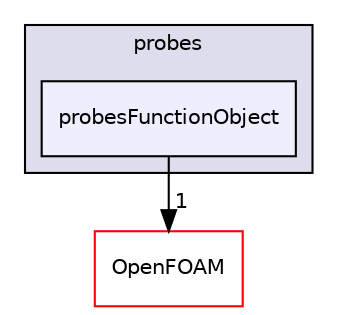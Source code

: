 digraph "src/sampling/probes/probesFunctionObject" {
  bgcolor=transparent;
  compound=true
  node [ fontsize="10", fontname="Helvetica"];
  edge [ labelfontsize="10", labelfontname="Helvetica"];
  subgraph clusterdir_cbe5babacf778e7f66e66e5bcfb862b0 {
    graph [ bgcolor="#ddddee", pencolor="black", label="probes" fontname="Helvetica", fontsize="10", URL="dir_cbe5babacf778e7f66e66e5bcfb862b0.html"]
  dir_f2e24231ade46650448fc1917c440f69 [shape=box, label="probesFunctionObject", style="filled", fillcolor="#eeeeff", pencolor="black", URL="dir_f2e24231ade46650448fc1917c440f69.html"];
  }
  dir_c5473ff19b20e6ec4dfe5c310b3778a8 [shape=box label="OpenFOAM" color="red" URL="dir_c5473ff19b20e6ec4dfe5c310b3778a8.html"];
  dir_f2e24231ade46650448fc1917c440f69->dir_c5473ff19b20e6ec4dfe5c310b3778a8 [headlabel="1", labeldistance=1.5 headhref="dir_002616_001888.html"];
}
